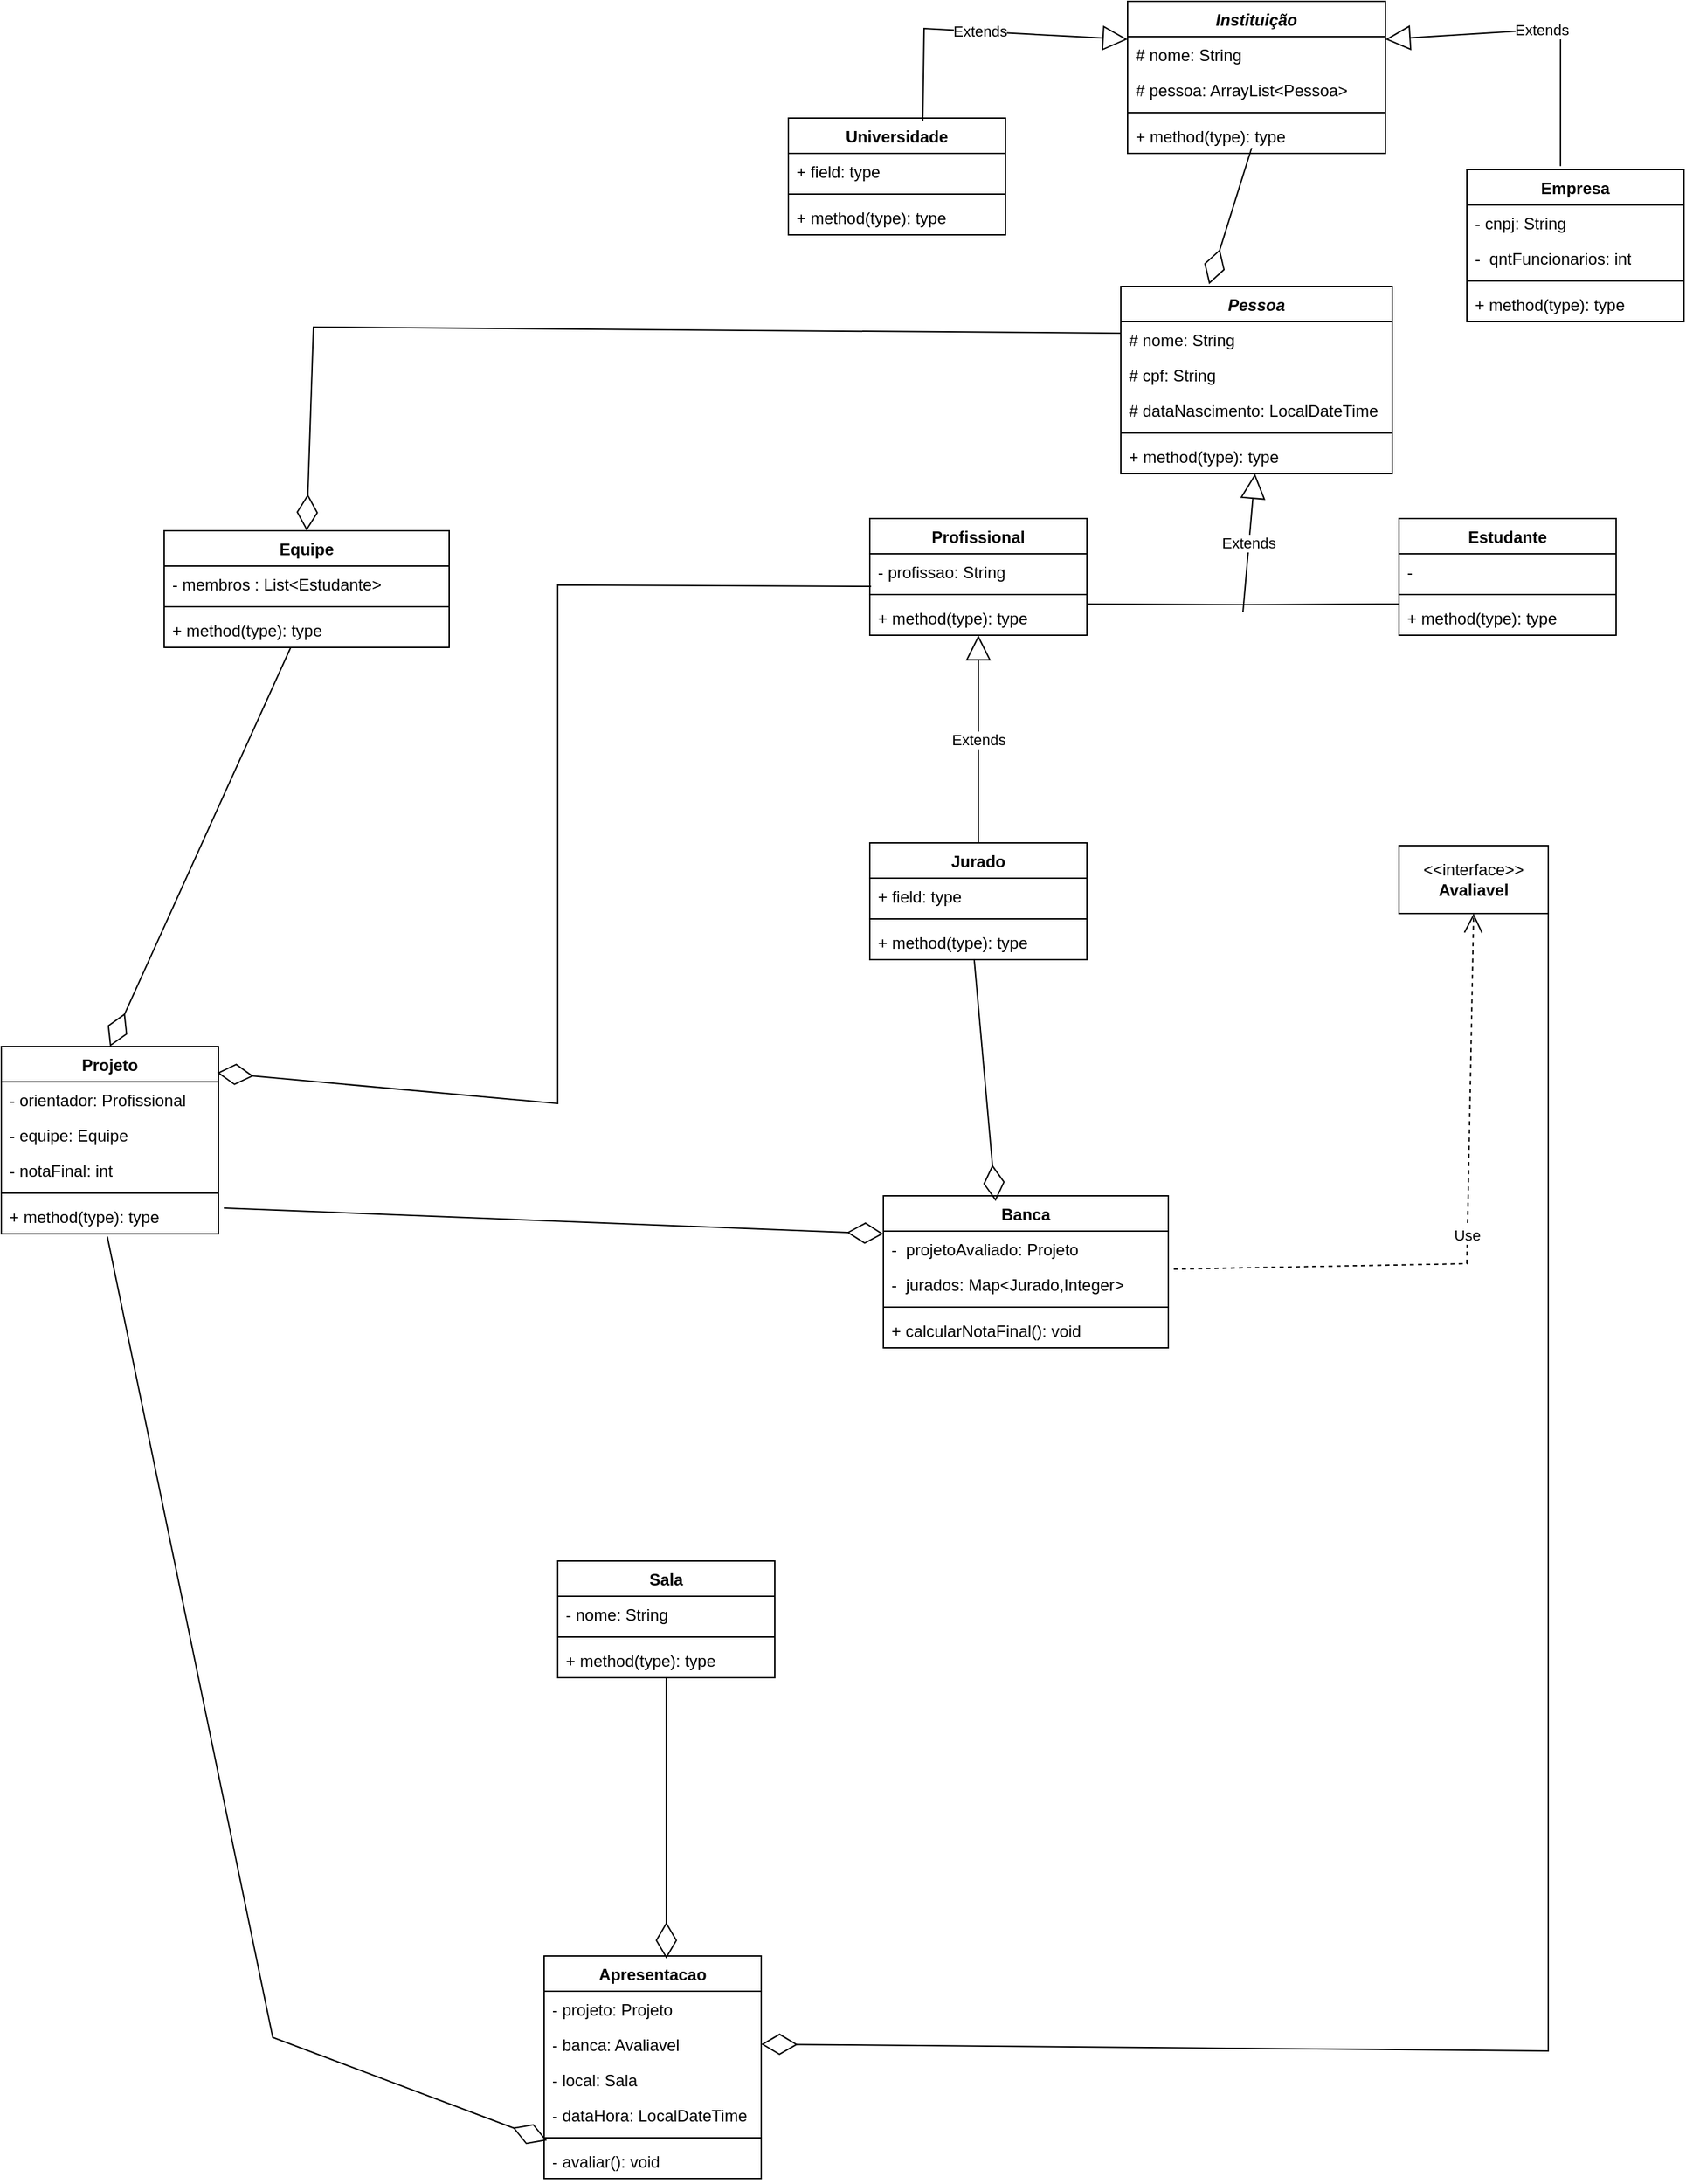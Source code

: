 <mxfile version="27.0.2">
  <diagram name="Página-1" id="85goh_y8zuJz7Ey0JAuT">
    <mxGraphModel dx="1693" dy="529" grid="1" gridSize="10" guides="1" tooltips="1" connect="1" arrows="1" fold="1" page="1" pageScale="1" pageWidth="827" pageHeight="1169" math="0" shadow="0">
      <root>
        <mxCell id="0" />
        <mxCell id="1" parent="0" />
        <mxCell id="mByH_QU5zUHexOzu-cYC-1" value="&lt;i&gt;Instituição&lt;/i&gt;" style="swimlane;fontStyle=1;align=center;verticalAlign=top;childLayout=stackLayout;horizontal=1;startSize=26;horizontalStack=0;resizeParent=1;resizeParentMax=0;resizeLast=0;collapsible=1;marginBottom=0;whiteSpace=wrap;html=1;" parent="1" vertex="1">
          <mxGeometry x="380" y="20" width="190" height="112" as="geometry" />
        </mxCell>
        <mxCell id="mByH_QU5zUHexOzu-cYC-2" value="# nome: String" style="text;strokeColor=none;fillColor=none;align=left;verticalAlign=top;spacingLeft=4;spacingRight=4;overflow=hidden;rotatable=0;points=[[0,0.5],[1,0.5]];portConstraint=eastwest;whiteSpace=wrap;html=1;" parent="mByH_QU5zUHexOzu-cYC-1" vertex="1">
          <mxGeometry y="26" width="190" height="26" as="geometry" />
        </mxCell>
        <mxCell id="D3aenT-_mEoBQo7hUzy_-1" value="# pessoa: ArrayList&amp;lt;Pessoa&amp;gt;" style="text;strokeColor=none;fillColor=none;align=left;verticalAlign=top;spacingLeft=4;spacingRight=4;overflow=hidden;rotatable=0;points=[[0,0.5],[1,0.5]];portConstraint=eastwest;whiteSpace=wrap;html=1;" vertex="1" parent="mByH_QU5zUHexOzu-cYC-1">
          <mxGeometry y="52" width="190" height="26" as="geometry" />
        </mxCell>
        <mxCell id="mByH_QU5zUHexOzu-cYC-3" value="" style="line;strokeWidth=1;fillColor=none;align=left;verticalAlign=middle;spacingTop=-1;spacingLeft=3;spacingRight=3;rotatable=0;labelPosition=right;points=[];portConstraint=eastwest;strokeColor=inherit;" parent="mByH_QU5zUHexOzu-cYC-1" vertex="1">
          <mxGeometry y="78" width="190" height="8" as="geometry" />
        </mxCell>
        <mxCell id="mByH_QU5zUHexOzu-cYC-4" value="+ method(type): type" style="text;strokeColor=none;fillColor=none;align=left;verticalAlign=top;spacingLeft=4;spacingRight=4;overflow=hidden;rotatable=0;points=[[0,0.5],[1,0.5]];portConstraint=eastwest;whiteSpace=wrap;html=1;" parent="mByH_QU5zUHexOzu-cYC-1" vertex="1">
          <mxGeometry y="86" width="190" height="26" as="geometry" />
        </mxCell>
        <mxCell id="mByH_QU5zUHexOzu-cYC-5" value="Universidade" style="swimlane;fontStyle=1;align=center;verticalAlign=top;childLayout=stackLayout;horizontal=1;startSize=26;horizontalStack=0;resizeParent=1;resizeParentMax=0;resizeLast=0;collapsible=1;marginBottom=0;whiteSpace=wrap;html=1;" parent="1" vertex="1">
          <mxGeometry x="130" y="106" width="160" height="86" as="geometry" />
        </mxCell>
        <mxCell id="mByH_QU5zUHexOzu-cYC-6" value="+ field: type" style="text;strokeColor=none;fillColor=none;align=left;verticalAlign=top;spacingLeft=4;spacingRight=4;overflow=hidden;rotatable=0;points=[[0,0.5],[1,0.5]];portConstraint=eastwest;whiteSpace=wrap;html=1;" parent="mByH_QU5zUHexOzu-cYC-5" vertex="1">
          <mxGeometry y="26" width="160" height="26" as="geometry" />
        </mxCell>
        <mxCell id="mByH_QU5zUHexOzu-cYC-7" value="" style="line;strokeWidth=1;fillColor=none;align=left;verticalAlign=middle;spacingTop=-1;spacingLeft=3;spacingRight=3;rotatable=0;labelPosition=right;points=[];portConstraint=eastwest;strokeColor=inherit;" parent="mByH_QU5zUHexOzu-cYC-5" vertex="1">
          <mxGeometry y="52" width="160" height="8" as="geometry" />
        </mxCell>
        <mxCell id="mByH_QU5zUHexOzu-cYC-8" value="+ method(type): type" style="text;strokeColor=none;fillColor=none;align=left;verticalAlign=top;spacingLeft=4;spacingRight=4;overflow=hidden;rotatable=0;points=[[0,0.5],[1,0.5]];portConstraint=eastwest;whiteSpace=wrap;html=1;" parent="mByH_QU5zUHexOzu-cYC-5" vertex="1">
          <mxGeometry y="60" width="160" height="26" as="geometry" />
        </mxCell>
        <mxCell id="mByH_QU5zUHexOzu-cYC-9" value="Extends" style="endArrow=block;endSize=16;endFill=0;html=1;rounded=0;entryX=0;entryY=0.25;entryDx=0;entryDy=0;exitX=0.619;exitY=0.023;exitDx=0;exitDy=0;exitPerimeter=0;" parent="1" source="mByH_QU5zUHexOzu-cYC-5" target="mByH_QU5zUHexOzu-cYC-1" edge="1">
          <mxGeometry width="160" relative="1" as="geometry">
            <mxPoint x="180" y="100" as="sourcePoint" />
            <mxPoint x="340" y="100" as="targetPoint" />
            <Array as="points">
              <mxPoint x="230" y="40" />
            </Array>
          </mxGeometry>
        </mxCell>
        <mxCell id="mByH_QU5zUHexOzu-cYC-10" value="Empresa" style="swimlane;fontStyle=1;align=center;verticalAlign=top;childLayout=stackLayout;horizontal=1;startSize=26;horizontalStack=0;resizeParent=1;resizeParentMax=0;resizeLast=0;collapsible=1;marginBottom=0;whiteSpace=wrap;html=1;" parent="1" vertex="1">
          <mxGeometry x="630" y="144" width="160" height="112" as="geometry" />
        </mxCell>
        <mxCell id="mByH_QU5zUHexOzu-cYC-11" value="- cnpj: String" style="text;strokeColor=none;fillColor=none;align=left;verticalAlign=top;spacingLeft=4;spacingRight=4;overflow=hidden;rotatable=0;points=[[0,0.5],[1,0.5]];portConstraint=eastwest;whiteSpace=wrap;html=1;" parent="mByH_QU5zUHexOzu-cYC-10" vertex="1">
          <mxGeometry y="26" width="160" height="26" as="geometry" />
        </mxCell>
        <mxCell id="D3aenT-_mEoBQo7hUzy_-4" value="-&amp;nbsp; qntFuncionarios: int" style="text;strokeColor=none;fillColor=none;align=left;verticalAlign=top;spacingLeft=4;spacingRight=4;overflow=hidden;rotatable=0;points=[[0,0.5],[1,0.5]];portConstraint=eastwest;whiteSpace=wrap;html=1;" vertex="1" parent="mByH_QU5zUHexOzu-cYC-10">
          <mxGeometry y="52" width="160" height="26" as="geometry" />
        </mxCell>
        <mxCell id="mByH_QU5zUHexOzu-cYC-12" value="" style="line;strokeWidth=1;fillColor=none;align=left;verticalAlign=middle;spacingTop=-1;spacingLeft=3;spacingRight=3;rotatable=0;labelPosition=right;points=[];portConstraint=eastwest;strokeColor=inherit;" parent="mByH_QU5zUHexOzu-cYC-10" vertex="1">
          <mxGeometry y="78" width="160" height="8" as="geometry" />
        </mxCell>
        <mxCell id="mByH_QU5zUHexOzu-cYC-13" value="+ method(type): type" style="text;strokeColor=none;fillColor=none;align=left;verticalAlign=top;spacingLeft=4;spacingRight=4;overflow=hidden;rotatable=0;points=[[0,0.5],[1,0.5]];portConstraint=eastwest;whiteSpace=wrap;html=1;" parent="mByH_QU5zUHexOzu-cYC-10" vertex="1">
          <mxGeometry y="86" width="160" height="26" as="geometry" />
        </mxCell>
        <mxCell id="mByH_QU5zUHexOzu-cYC-14" value="Extends" style="endArrow=block;endSize=16;endFill=0;html=1;rounded=0;exitX=0.431;exitY=-0.023;exitDx=0;exitDy=0;exitPerimeter=0;entryX=1;entryY=0.25;entryDx=0;entryDy=0;" parent="1" source="mByH_QU5zUHexOzu-cYC-10" target="mByH_QU5zUHexOzu-cYC-1" edge="1">
          <mxGeometry width="160" relative="1" as="geometry">
            <mxPoint x="660" y="80" as="sourcePoint" />
            <mxPoint x="820" y="80" as="targetPoint" />
            <Array as="points">
              <mxPoint x="699" y="40" />
            </Array>
          </mxGeometry>
        </mxCell>
        <mxCell id="mByH_QU5zUHexOzu-cYC-15" value="&lt;i&gt;Pessoa&lt;/i&gt;" style="swimlane;fontStyle=1;align=center;verticalAlign=top;childLayout=stackLayout;horizontal=1;startSize=26;horizontalStack=0;resizeParent=1;resizeParentMax=0;resizeLast=0;collapsible=1;marginBottom=0;whiteSpace=wrap;html=1;" parent="1" vertex="1">
          <mxGeometry x="375" y="230" width="200" height="138" as="geometry" />
        </mxCell>
        <mxCell id="mByH_QU5zUHexOzu-cYC-16" value="# nome: String" style="text;strokeColor=none;fillColor=none;align=left;verticalAlign=top;spacingLeft=4;spacingRight=4;overflow=hidden;rotatable=0;points=[[0,0.5],[1,0.5]];portConstraint=eastwest;whiteSpace=wrap;html=1;" parent="mByH_QU5zUHexOzu-cYC-15" vertex="1">
          <mxGeometry y="26" width="200" height="26" as="geometry" />
        </mxCell>
        <mxCell id="D3aenT-_mEoBQo7hUzy_-5" value="# cpf: String" style="text;strokeColor=none;fillColor=none;align=left;verticalAlign=top;spacingLeft=4;spacingRight=4;overflow=hidden;rotatable=0;points=[[0,0.5],[1,0.5]];portConstraint=eastwest;whiteSpace=wrap;html=1;" vertex="1" parent="mByH_QU5zUHexOzu-cYC-15">
          <mxGeometry y="52" width="200" height="26" as="geometry" />
        </mxCell>
        <mxCell id="D3aenT-_mEoBQo7hUzy_-2" value="# dataNascimento: LocalDateTime" style="text;strokeColor=none;fillColor=none;align=left;verticalAlign=top;spacingLeft=4;spacingRight=4;overflow=hidden;rotatable=0;points=[[0,0.5],[1,0.5]];portConstraint=eastwest;whiteSpace=wrap;html=1;" vertex="1" parent="mByH_QU5zUHexOzu-cYC-15">
          <mxGeometry y="78" width="200" height="26" as="geometry" />
        </mxCell>
        <mxCell id="mByH_QU5zUHexOzu-cYC-17" value="" style="line;strokeWidth=1;fillColor=none;align=left;verticalAlign=middle;spacingTop=-1;spacingLeft=3;spacingRight=3;rotatable=0;labelPosition=right;points=[];portConstraint=eastwest;strokeColor=inherit;" parent="mByH_QU5zUHexOzu-cYC-15" vertex="1">
          <mxGeometry y="104" width="200" height="8" as="geometry" />
        </mxCell>
        <mxCell id="mByH_QU5zUHexOzu-cYC-18" value="+ method(type): type" style="text;strokeColor=none;fillColor=none;align=left;verticalAlign=top;spacingLeft=4;spacingRight=4;overflow=hidden;rotatable=0;points=[[0,0.5],[1,0.5]];portConstraint=eastwest;whiteSpace=wrap;html=1;" parent="mByH_QU5zUHexOzu-cYC-15" vertex="1">
          <mxGeometry y="112" width="200" height="26" as="geometry" />
        </mxCell>
        <mxCell id="mByH_QU5zUHexOzu-cYC-19" value="" style="endArrow=diamondThin;endFill=0;endSize=24;html=1;rounded=0;entryX=0.325;entryY=-0.012;entryDx=0;entryDy=0;entryPerimeter=0;exitX=0.481;exitY=0.846;exitDx=0;exitDy=0;exitPerimeter=0;" parent="1" source="mByH_QU5zUHexOzu-cYC-4" target="mByH_QU5zUHexOzu-cYC-15" edge="1">
          <mxGeometry width="160" relative="1" as="geometry">
            <mxPoint x="290" y="210" as="sourcePoint" />
            <mxPoint x="450" y="210" as="targetPoint" />
          </mxGeometry>
        </mxCell>
        <mxCell id="mByH_QU5zUHexOzu-cYC-20" value="Profissional" style="swimlane;fontStyle=1;align=center;verticalAlign=top;childLayout=stackLayout;horizontal=1;startSize=26;horizontalStack=0;resizeParent=1;resizeParentMax=0;resizeLast=0;collapsible=1;marginBottom=0;whiteSpace=wrap;html=1;" parent="1" vertex="1">
          <mxGeometry x="190" y="401" width="160" height="86" as="geometry" />
        </mxCell>
        <mxCell id="mByH_QU5zUHexOzu-cYC-21" value="- profissao: String" style="text;strokeColor=none;fillColor=none;align=left;verticalAlign=top;spacingLeft=4;spacingRight=4;overflow=hidden;rotatable=0;points=[[0,0.5],[1,0.5]];portConstraint=eastwest;whiteSpace=wrap;html=1;" parent="mByH_QU5zUHexOzu-cYC-20" vertex="1">
          <mxGeometry y="26" width="160" height="26" as="geometry" />
        </mxCell>
        <mxCell id="mByH_QU5zUHexOzu-cYC-22" value="" style="line;strokeWidth=1;fillColor=none;align=left;verticalAlign=middle;spacingTop=-1;spacingLeft=3;spacingRight=3;rotatable=0;labelPosition=right;points=[];portConstraint=eastwest;strokeColor=inherit;" parent="mByH_QU5zUHexOzu-cYC-20" vertex="1">
          <mxGeometry y="52" width="160" height="8" as="geometry" />
        </mxCell>
        <mxCell id="mByH_QU5zUHexOzu-cYC-23" value="+ method(type): type" style="text;strokeColor=none;fillColor=none;align=left;verticalAlign=top;spacingLeft=4;spacingRight=4;overflow=hidden;rotatable=0;points=[[0,0.5],[1,0.5]];portConstraint=eastwest;whiteSpace=wrap;html=1;" parent="mByH_QU5zUHexOzu-cYC-20" vertex="1">
          <mxGeometry y="60" width="160" height="26" as="geometry" />
        </mxCell>
        <mxCell id="mByH_QU5zUHexOzu-cYC-24" value="Estudante" style="swimlane;fontStyle=1;align=center;verticalAlign=top;childLayout=stackLayout;horizontal=1;startSize=26;horizontalStack=0;resizeParent=1;resizeParentMax=0;resizeLast=0;collapsible=1;marginBottom=0;whiteSpace=wrap;html=1;" parent="1" vertex="1">
          <mxGeometry x="580" y="401" width="160" height="86" as="geometry" />
        </mxCell>
        <mxCell id="mByH_QU5zUHexOzu-cYC-25" value="-&amp;nbsp;" style="text;strokeColor=none;fillColor=none;align=left;verticalAlign=top;spacingLeft=4;spacingRight=4;overflow=hidden;rotatable=0;points=[[0,0.5],[1,0.5]];portConstraint=eastwest;whiteSpace=wrap;html=1;" parent="mByH_QU5zUHexOzu-cYC-24" vertex="1">
          <mxGeometry y="26" width="160" height="26" as="geometry" />
        </mxCell>
        <mxCell id="mByH_QU5zUHexOzu-cYC-26" value="" style="line;strokeWidth=1;fillColor=none;align=left;verticalAlign=middle;spacingTop=-1;spacingLeft=3;spacingRight=3;rotatable=0;labelPosition=right;points=[];portConstraint=eastwest;strokeColor=inherit;" parent="mByH_QU5zUHexOzu-cYC-24" vertex="1">
          <mxGeometry y="52" width="160" height="8" as="geometry" />
        </mxCell>
        <mxCell id="mByH_QU5zUHexOzu-cYC-27" value="+ method(type): type" style="text;strokeColor=none;fillColor=none;align=left;verticalAlign=top;spacingLeft=4;spacingRight=4;overflow=hidden;rotatable=0;points=[[0,0.5],[1,0.5]];portConstraint=eastwest;whiteSpace=wrap;html=1;" parent="mByH_QU5zUHexOzu-cYC-24" vertex="1">
          <mxGeometry y="60" width="160" height="26" as="geometry" />
        </mxCell>
        <mxCell id="mByH_QU5zUHexOzu-cYC-28" value="Extends" style="endArrow=block;endSize=16;endFill=0;html=1;rounded=0;" parent="1" target="mByH_QU5zUHexOzu-cYC-18" edge="1">
          <mxGeometry width="160" relative="1" as="geometry">
            <mxPoint x="465" y="470" as="sourcePoint" />
            <mxPoint x="475" y="340" as="targetPoint" />
          </mxGeometry>
        </mxCell>
        <mxCell id="mByH_QU5zUHexOzu-cYC-29" value="" style="endArrow=none;html=1;edgeStyle=orthogonalEdgeStyle;rounded=0;entryX=0;entryY=0.115;entryDx=0;entryDy=0;entryPerimeter=0;" parent="1" target="mByH_QU5zUHexOzu-cYC-27" edge="1">
          <mxGeometry relative="1" as="geometry">
            <mxPoint x="350" y="464" as="sourcePoint" />
            <mxPoint x="540" y="460" as="targetPoint" />
          </mxGeometry>
        </mxCell>
        <mxCell id="mByH_QU5zUHexOzu-cYC-32" value="Jurado" style="swimlane;fontStyle=1;align=center;verticalAlign=top;childLayout=stackLayout;horizontal=1;startSize=26;horizontalStack=0;resizeParent=1;resizeParentMax=0;resizeLast=0;collapsible=1;marginBottom=0;whiteSpace=wrap;html=1;" parent="1" vertex="1">
          <mxGeometry x="190" y="640" width="160" height="86" as="geometry" />
        </mxCell>
        <mxCell id="mByH_QU5zUHexOzu-cYC-33" value="+ field: type" style="text;strokeColor=none;fillColor=none;align=left;verticalAlign=top;spacingLeft=4;spacingRight=4;overflow=hidden;rotatable=0;points=[[0,0.5],[1,0.5]];portConstraint=eastwest;whiteSpace=wrap;html=1;" parent="mByH_QU5zUHexOzu-cYC-32" vertex="1">
          <mxGeometry y="26" width="160" height="26" as="geometry" />
        </mxCell>
        <mxCell id="mByH_QU5zUHexOzu-cYC-34" value="" style="line;strokeWidth=1;fillColor=none;align=left;verticalAlign=middle;spacingTop=-1;spacingLeft=3;spacingRight=3;rotatable=0;labelPosition=right;points=[];portConstraint=eastwest;strokeColor=inherit;" parent="mByH_QU5zUHexOzu-cYC-32" vertex="1">
          <mxGeometry y="52" width="160" height="8" as="geometry" />
        </mxCell>
        <mxCell id="mByH_QU5zUHexOzu-cYC-35" value="+ method(type): type" style="text;strokeColor=none;fillColor=none;align=left;verticalAlign=top;spacingLeft=4;spacingRight=4;overflow=hidden;rotatable=0;points=[[0,0.5],[1,0.5]];portConstraint=eastwest;whiteSpace=wrap;html=1;" parent="mByH_QU5zUHexOzu-cYC-32" vertex="1">
          <mxGeometry y="60" width="160" height="26" as="geometry" />
        </mxCell>
        <mxCell id="mByH_QU5zUHexOzu-cYC-36" value="Extends" style="endArrow=block;endSize=16;endFill=0;html=1;rounded=0;exitX=0.5;exitY=0;exitDx=0;exitDy=0;" parent="1" source="mByH_QU5zUHexOzu-cYC-32" target="mByH_QU5zUHexOzu-cYC-23" edge="1">
          <mxGeometry width="160" relative="1" as="geometry">
            <mxPoint x="260" y="600" as="sourcePoint" />
            <mxPoint x="420" y="600" as="targetPoint" />
          </mxGeometry>
        </mxCell>
        <mxCell id="mByH_QU5zUHexOzu-cYC-41" value="Equipe" style="swimlane;fontStyle=1;align=center;verticalAlign=top;childLayout=stackLayout;horizontal=1;startSize=26;horizontalStack=0;resizeParent=1;resizeParentMax=0;resizeLast=0;collapsible=1;marginBottom=0;whiteSpace=wrap;html=1;" parent="1" vertex="1">
          <mxGeometry x="-330" y="410" width="210" height="86" as="geometry" />
        </mxCell>
        <mxCell id="mByH_QU5zUHexOzu-cYC-42" value="- membros : List&amp;lt;Estudante&amp;gt;" style="text;strokeColor=none;fillColor=none;align=left;verticalAlign=top;spacingLeft=4;spacingRight=4;overflow=hidden;rotatable=0;points=[[0,0.5],[1,0.5]];portConstraint=eastwest;whiteSpace=wrap;html=1;" parent="mByH_QU5zUHexOzu-cYC-41" vertex="1">
          <mxGeometry y="26" width="210" height="26" as="geometry" />
        </mxCell>
        <mxCell id="mByH_QU5zUHexOzu-cYC-43" value="" style="line;strokeWidth=1;fillColor=none;align=left;verticalAlign=middle;spacingTop=-1;spacingLeft=3;spacingRight=3;rotatable=0;labelPosition=right;points=[];portConstraint=eastwest;strokeColor=inherit;" parent="mByH_QU5zUHexOzu-cYC-41" vertex="1">
          <mxGeometry y="52" width="210" height="8" as="geometry" />
        </mxCell>
        <mxCell id="mByH_QU5zUHexOzu-cYC-44" value="+ method(type): type" style="text;strokeColor=none;fillColor=none;align=left;verticalAlign=top;spacingLeft=4;spacingRight=4;overflow=hidden;rotatable=0;points=[[0,0.5],[1,0.5]];portConstraint=eastwest;whiteSpace=wrap;html=1;" parent="mByH_QU5zUHexOzu-cYC-41" vertex="1">
          <mxGeometry y="60" width="210" height="26" as="geometry" />
        </mxCell>
        <mxCell id="mByH_QU5zUHexOzu-cYC-45" value="" style="endArrow=diamondThin;endFill=0;endSize=24;html=1;rounded=0;entryX=0.5;entryY=0;entryDx=0;entryDy=0;exitX=0;exitY=0.25;exitDx=0;exitDy=0;" parent="1" source="mByH_QU5zUHexOzu-cYC-15" target="mByH_QU5zUHexOzu-cYC-41" edge="1">
          <mxGeometry width="160" relative="1" as="geometry">
            <mxPoint x="-230" y="300" as="sourcePoint" />
            <mxPoint x="-70" y="300" as="targetPoint" />
            <Array as="points">
              <mxPoint x="-220" y="260" />
            </Array>
          </mxGeometry>
        </mxCell>
        <mxCell id="mByH_QU5zUHexOzu-cYC-46" value="Projeto" style="swimlane;fontStyle=1;align=center;verticalAlign=top;childLayout=stackLayout;horizontal=1;startSize=26;horizontalStack=0;resizeParent=1;resizeParentMax=0;resizeLast=0;collapsible=1;marginBottom=0;whiteSpace=wrap;html=1;" parent="1" vertex="1">
          <mxGeometry x="-450" y="790" width="160" height="138" as="geometry" />
        </mxCell>
        <mxCell id="mByH_QU5zUHexOzu-cYC-47" value="- orientador: Profissional" style="text;strokeColor=none;fillColor=none;align=left;verticalAlign=top;spacingLeft=4;spacingRight=4;overflow=hidden;rotatable=0;points=[[0,0.5],[1,0.5]];portConstraint=eastwest;whiteSpace=wrap;html=1;" parent="mByH_QU5zUHexOzu-cYC-46" vertex="1">
          <mxGeometry y="26" width="160" height="26" as="geometry" />
        </mxCell>
        <mxCell id="D3aenT-_mEoBQo7hUzy_-7" value="- equipe: Equipe" style="text;strokeColor=none;fillColor=none;align=left;verticalAlign=top;spacingLeft=4;spacingRight=4;overflow=hidden;rotatable=0;points=[[0,0.5],[1,0.5]];portConstraint=eastwest;whiteSpace=wrap;html=1;" vertex="1" parent="mByH_QU5zUHexOzu-cYC-46">
          <mxGeometry y="52" width="160" height="26" as="geometry" />
        </mxCell>
        <mxCell id="D3aenT-_mEoBQo7hUzy_-8" value="- notaFinal: int" style="text;strokeColor=none;fillColor=none;align=left;verticalAlign=top;spacingLeft=4;spacingRight=4;overflow=hidden;rotatable=0;points=[[0,0.5],[1,0.5]];portConstraint=eastwest;whiteSpace=wrap;html=1;" vertex="1" parent="mByH_QU5zUHexOzu-cYC-46">
          <mxGeometry y="78" width="160" height="26" as="geometry" />
        </mxCell>
        <mxCell id="mByH_QU5zUHexOzu-cYC-48" value="" style="line;strokeWidth=1;fillColor=none;align=left;verticalAlign=middle;spacingTop=-1;spacingLeft=3;spacingRight=3;rotatable=0;labelPosition=right;points=[];portConstraint=eastwest;strokeColor=inherit;" parent="mByH_QU5zUHexOzu-cYC-46" vertex="1">
          <mxGeometry y="104" width="160" height="8" as="geometry" />
        </mxCell>
        <mxCell id="mByH_QU5zUHexOzu-cYC-49" value="+ method(type): type" style="text;strokeColor=none;fillColor=none;align=left;verticalAlign=top;spacingLeft=4;spacingRight=4;overflow=hidden;rotatable=0;points=[[0,0.5],[1,0.5]];portConstraint=eastwest;whiteSpace=wrap;html=1;" parent="mByH_QU5zUHexOzu-cYC-46" vertex="1">
          <mxGeometry y="112" width="160" height="26" as="geometry" />
        </mxCell>
        <mxCell id="mByH_QU5zUHexOzu-cYC-50" value="" style="endArrow=diamondThin;endFill=0;endSize=24;html=1;rounded=0;exitX=0.444;exitY=1;exitDx=0;exitDy=0;exitPerimeter=0;entryX=0.5;entryY=0;entryDx=0;entryDy=0;" parent="1" source="mByH_QU5zUHexOzu-cYC-44" target="mByH_QU5zUHexOzu-cYC-46" edge="1">
          <mxGeometry width="160" relative="1" as="geometry">
            <mxPoint x="-240" y="560" as="sourcePoint" />
            <mxPoint x="-80" y="560" as="targetPoint" />
          </mxGeometry>
        </mxCell>
        <mxCell id="mByH_QU5zUHexOzu-cYC-51" value="" style="endArrow=diamondThin;endFill=0;endSize=24;html=1;rounded=0;entryX=0.994;entryY=0.14;entryDx=0;entryDy=0;entryPerimeter=0;exitX=0.019;exitY=0.923;exitDx=0;exitDy=0;exitPerimeter=0;" parent="1" target="mByH_QU5zUHexOzu-cYC-46" edge="1">
          <mxGeometry width="160" relative="1" as="geometry">
            <mxPoint x="190.96" y="450.998" as="sourcePoint" />
            <mxPoint x="-150.0" y="660.976" as="targetPoint" />
            <Array as="points">
              <mxPoint x="-40" y="450" />
              <mxPoint x="-40" y="832" />
            </Array>
          </mxGeometry>
        </mxCell>
        <mxCell id="mByH_QU5zUHexOzu-cYC-53" value="Banca" style="swimlane;fontStyle=1;align=center;verticalAlign=top;childLayout=stackLayout;horizontal=1;startSize=26;horizontalStack=0;resizeParent=1;resizeParentMax=0;resizeLast=0;collapsible=1;marginBottom=0;whiteSpace=wrap;html=1;" parent="1" vertex="1">
          <mxGeometry x="200" y="900" width="210" height="112" as="geometry" />
        </mxCell>
        <mxCell id="mByH_QU5zUHexOzu-cYC-54" value="-&amp;nbsp; projetoAvaliado: Projeto" style="text;strokeColor=none;fillColor=none;align=left;verticalAlign=top;spacingLeft=4;spacingRight=4;overflow=hidden;rotatable=0;points=[[0,0.5],[1,0.5]];portConstraint=eastwest;whiteSpace=wrap;html=1;" parent="mByH_QU5zUHexOzu-cYC-53" vertex="1">
          <mxGeometry y="26" width="210" height="26" as="geometry" />
        </mxCell>
        <mxCell id="D3aenT-_mEoBQo7hUzy_-10" value="-&amp;nbsp; jurados: Map&amp;lt;Jurado,Integer&amp;gt;" style="text;strokeColor=none;fillColor=none;align=left;verticalAlign=top;spacingLeft=4;spacingRight=4;overflow=hidden;rotatable=0;points=[[0,0.5],[1,0.5]];portConstraint=eastwest;whiteSpace=wrap;html=1;" vertex="1" parent="mByH_QU5zUHexOzu-cYC-53">
          <mxGeometry y="52" width="210" height="26" as="geometry" />
        </mxCell>
        <mxCell id="mByH_QU5zUHexOzu-cYC-55" value="" style="line;strokeWidth=1;fillColor=none;align=left;verticalAlign=middle;spacingTop=-1;spacingLeft=3;spacingRight=3;rotatable=0;labelPosition=right;points=[];portConstraint=eastwest;strokeColor=inherit;" parent="mByH_QU5zUHexOzu-cYC-53" vertex="1">
          <mxGeometry y="78" width="210" height="8" as="geometry" />
        </mxCell>
        <mxCell id="mByH_QU5zUHexOzu-cYC-56" value="+ calcularNotaFinal(): void" style="text;strokeColor=none;fillColor=none;align=left;verticalAlign=top;spacingLeft=4;spacingRight=4;overflow=hidden;rotatable=0;points=[[0,0.5],[1,0.5]];portConstraint=eastwest;whiteSpace=wrap;html=1;" parent="mByH_QU5zUHexOzu-cYC-53" vertex="1">
          <mxGeometry y="86" width="210" height="26" as="geometry" />
        </mxCell>
        <mxCell id="mByH_QU5zUHexOzu-cYC-57" value="" style="endArrow=diamondThin;endFill=0;endSize=24;html=1;rounded=0;exitX=0.481;exitY=1;exitDx=0;exitDy=0;exitPerimeter=0;entryX=0.394;entryY=0.035;entryDx=0;entryDy=0;entryPerimeter=0;" parent="1" source="mByH_QU5zUHexOzu-cYC-35" target="mByH_QU5zUHexOzu-cYC-53" edge="1">
          <mxGeometry width="160" relative="1" as="geometry">
            <mxPoint x="278.08" y="723.998" as="sourcePoint" />
            <mxPoint x="290" y="900" as="targetPoint" />
          </mxGeometry>
        </mxCell>
        <mxCell id="mByH_QU5zUHexOzu-cYC-58" value="" style="endArrow=diamondThin;endFill=0;endSize=24;html=1;rounded=0;exitX=1.025;exitY=0.269;exitDx=0;exitDy=0;exitPerimeter=0;entryX=0;entryY=0.25;entryDx=0;entryDy=0;" parent="1" source="mByH_QU5zUHexOzu-cYC-49" target="mByH_QU5zUHexOzu-cYC-53" edge="1">
          <mxGeometry width="160" relative="1" as="geometry">
            <mxPoint x="-110" y="890" as="sourcePoint" />
            <mxPoint x="50" y="890" as="targetPoint" />
          </mxGeometry>
        </mxCell>
        <mxCell id="mByH_QU5zUHexOzu-cYC-59" value="Apresentacao" style="swimlane;fontStyle=1;align=center;verticalAlign=top;childLayout=stackLayout;horizontal=1;startSize=26;horizontalStack=0;resizeParent=1;resizeParentMax=0;resizeLast=0;collapsible=1;marginBottom=0;whiteSpace=wrap;html=1;" parent="1" vertex="1">
          <mxGeometry x="-50" y="1460" width="160" height="164" as="geometry" />
        </mxCell>
        <mxCell id="mByH_QU5zUHexOzu-cYC-60" value="- projeto: Projeto" style="text;strokeColor=none;fillColor=none;align=left;verticalAlign=top;spacingLeft=4;spacingRight=4;overflow=hidden;rotatable=0;points=[[0,0.5],[1,0.5]];portConstraint=eastwest;whiteSpace=wrap;html=1;" parent="mByH_QU5zUHexOzu-cYC-59" vertex="1">
          <mxGeometry y="26" width="160" height="26" as="geometry" />
        </mxCell>
        <mxCell id="D3aenT-_mEoBQo7hUzy_-11" value="- banca: Avaliavel" style="text;strokeColor=none;fillColor=none;align=left;verticalAlign=top;spacingLeft=4;spacingRight=4;overflow=hidden;rotatable=0;points=[[0,0.5],[1,0.5]];portConstraint=eastwest;whiteSpace=wrap;html=1;" vertex="1" parent="mByH_QU5zUHexOzu-cYC-59">
          <mxGeometry y="52" width="160" height="26" as="geometry" />
        </mxCell>
        <mxCell id="D3aenT-_mEoBQo7hUzy_-13" value="- local: Sala" style="text;strokeColor=none;fillColor=none;align=left;verticalAlign=top;spacingLeft=4;spacingRight=4;overflow=hidden;rotatable=0;points=[[0,0.5],[1,0.5]];portConstraint=eastwest;whiteSpace=wrap;html=1;" vertex="1" parent="mByH_QU5zUHexOzu-cYC-59">
          <mxGeometry y="78" width="160" height="26" as="geometry" />
        </mxCell>
        <mxCell id="D3aenT-_mEoBQo7hUzy_-14" value="- dataHora: LocalDateTime" style="text;strokeColor=none;fillColor=none;align=left;verticalAlign=top;spacingLeft=4;spacingRight=4;overflow=hidden;rotatable=0;points=[[0,0.5],[1,0.5]];portConstraint=eastwest;whiteSpace=wrap;html=1;" vertex="1" parent="mByH_QU5zUHexOzu-cYC-59">
          <mxGeometry y="104" width="160" height="26" as="geometry" />
        </mxCell>
        <mxCell id="mByH_QU5zUHexOzu-cYC-61" value="" style="line;strokeWidth=1;fillColor=none;align=left;verticalAlign=middle;spacingTop=-1;spacingLeft=3;spacingRight=3;rotatable=0;labelPosition=right;points=[];portConstraint=eastwest;strokeColor=inherit;" parent="mByH_QU5zUHexOzu-cYC-59" vertex="1">
          <mxGeometry y="130" width="160" height="8" as="geometry" />
        </mxCell>
        <mxCell id="mByH_QU5zUHexOzu-cYC-62" value="- avaliar(): void" style="text;strokeColor=none;fillColor=none;align=left;verticalAlign=top;spacingLeft=4;spacingRight=4;overflow=hidden;rotatable=0;points=[[0,0.5],[1,0.5]];portConstraint=eastwest;whiteSpace=wrap;html=1;" parent="mByH_QU5zUHexOzu-cYC-59" vertex="1">
          <mxGeometry y="138" width="160" height="26" as="geometry" />
        </mxCell>
        <mxCell id="mByH_QU5zUHexOzu-cYC-63" value="Sala" style="swimlane;fontStyle=1;align=center;verticalAlign=top;childLayout=stackLayout;horizontal=1;startSize=26;horizontalStack=0;resizeParent=1;resizeParentMax=0;resizeLast=0;collapsible=1;marginBottom=0;whiteSpace=wrap;html=1;" parent="1" vertex="1">
          <mxGeometry x="-40" y="1169" width="160" height="86" as="geometry" />
        </mxCell>
        <mxCell id="mByH_QU5zUHexOzu-cYC-64" value="- nome: String" style="text;strokeColor=none;fillColor=none;align=left;verticalAlign=top;spacingLeft=4;spacingRight=4;overflow=hidden;rotatable=0;points=[[0,0.5],[1,0.5]];portConstraint=eastwest;whiteSpace=wrap;html=1;" parent="mByH_QU5zUHexOzu-cYC-63" vertex="1">
          <mxGeometry y="26" width="160" height="26" as="geometry" />
        </mxCell>
        <mxCell id="mByH_QU5zUHexOzu-cYC-65" value="" style="line;strokeWidth=1;fillColor=none;align=left;verticalAlign=middle;spacingTop=-1;spacingLeft=3;spacingRight=3;rotatable=0;labelPosition=right;points=[];portConstraint=eastwest;strokeColor=inherit;" parent="mByH_QU5zUHexOzu-cYC-63" vertex="1">
          <mxGeometry y="52" width="160" height="8" as="geometry" />
        </mxCell>
        <mxCell id="mByH_QU5zUHexOzu-cYC-66" value="+ method(type): type" style="text;strokeColor=none;fillColor=none;align=left;verticalAlign=top;spacingLeft=4;spacingRight=4;overflow=hidden;rotatable=0;points=[[0,0.5],[1,0.5]];portConstraint=eastwest;whiteSpace=wrap;html=1;" parent="mByH_QU5zUHexOzu-cYC-63" vertex="1">
          <mxGeometry y="60" width="160" height="26" as="geometry" />
        </mxCell>
        <mxCell id="mByH_QU5zUHexOzu-cYC-67" value="" style="endArrow=diamondThin;endFill=0;endSize=24;html=1;rounded=0;exitX=0.488;exitY=1.077;exitDx=0;exitDy=0;exitPerimeter=0;entryX=0.013;entryY=-0.077;entryDx=0;entryDy=0;entryPerimeter=0;" parent="1" source="mByH_QU5zUHexOzu-cYC-49" target="mByH_QU5zUHexOzu-cYC-62" edge="1">
          <mxGeometry width="160" relative="1" as="geometry">
            <mxPoint x="-330" y="980" as="sourcePoint" />
            <mxPoint x="-170" y="980" as="targetPoint" />
            <Array as="points">
              <mxPoint x="-250" y="1520" />
            </Array>
          </mxGeometry>
        </mxCell>
        <mxCell id="mByH_QU5zUHexOzu-cYC-68" value="" style="endArrow=diamondThin;endFill=0;endSize=24;html=1;rounded=0;entryX=0.563;entryY=0.012;entryDx=0;entryDy=0;entryPerimeter=0;" parent="1" source="mByH_QU5zUHexOzu-cYC-66" target="mByH_QU5zUHexOzu-cYC-59" edge="1">
          <mxGeometry width="160" relative="1" as="geometry">
            <mxPoint x="30" y="1370" as="sourcePoint" />
            <mxPoint x="190" y="1370" as="targetPoint" />
          </mxGeometry>
        </mxCell>
        <mxCell id="mByH_QU5zUHexOzu-cYC-69" value="&amp;lt;&amp;lt;interface&amp;gt;&amp;gt;&lt;div&gt;&lt;b&gt;Avaliavel&lt;/b&gt;&lt;/div&gt;" style="html=1;whiteSpace=wrap;" parent="1" vertex="1">
          <mxGeometry x="580" y="642" width="110" height="50" as="geometry" />
        </mxCell>
        <mxCell id="mByH_QU5zUHexOzu-cYC-70" value="Use" style="endArrow=open;endSize=12;dashed=1;html=1;rounded=0;entryX=0.5;entryY=1;entryDx=0;entryDy=0;exitX=1.019;exitY=0.077;exitDx=0;exitDy=0;exitPerimeter=0;" parent="1" target="mByH_QU5zUHexOzu-cYC-69" edge="1" source="D3aenT-_mEoBQo7hUzy_-10">
          <mxGeometry width="160" relative="1" as="geometry">
            <mxPoint x="360" y="940" as="sourcePoint" />
            <mxPoint x="520" y="940" as="targetPoint" />
            <Array as="points">
              <mxPoint x="630" y="950" />
            </Array>
          </mxGeometry>
        </mxCell>
        <mxCell id="D3aenT-_mEoBQo7hUzy_-12" value="" style="endArrow=diamondThin;endFill=0;endSize=24;html=1;rounded=0;exitX=1;exitY=0.5;exitDx=0;exitDy=0;entryX=1;entryY=0.5;entryDx=0;entryDy=0;" edge="1" parent="1" source="mByH_QU5zUHexOzu-cYC-69" target="D3aenT-_mEoBQo7hUzy_-11">
          <mxGeometry width="160" relative="1" as="geometry">
            <mxPoint x="750" y="910" as="sourcePoint" />
            <mxPoint x="650" y="1320" as="targetPoint" />
            <Array as="points">
              <mxPoint x="690" y="1530" />
            </Array>
          </mxGeometry>
        </mxCell>
      </root>
    </mxGraphModel>
  </diagram>
</mxfile>
